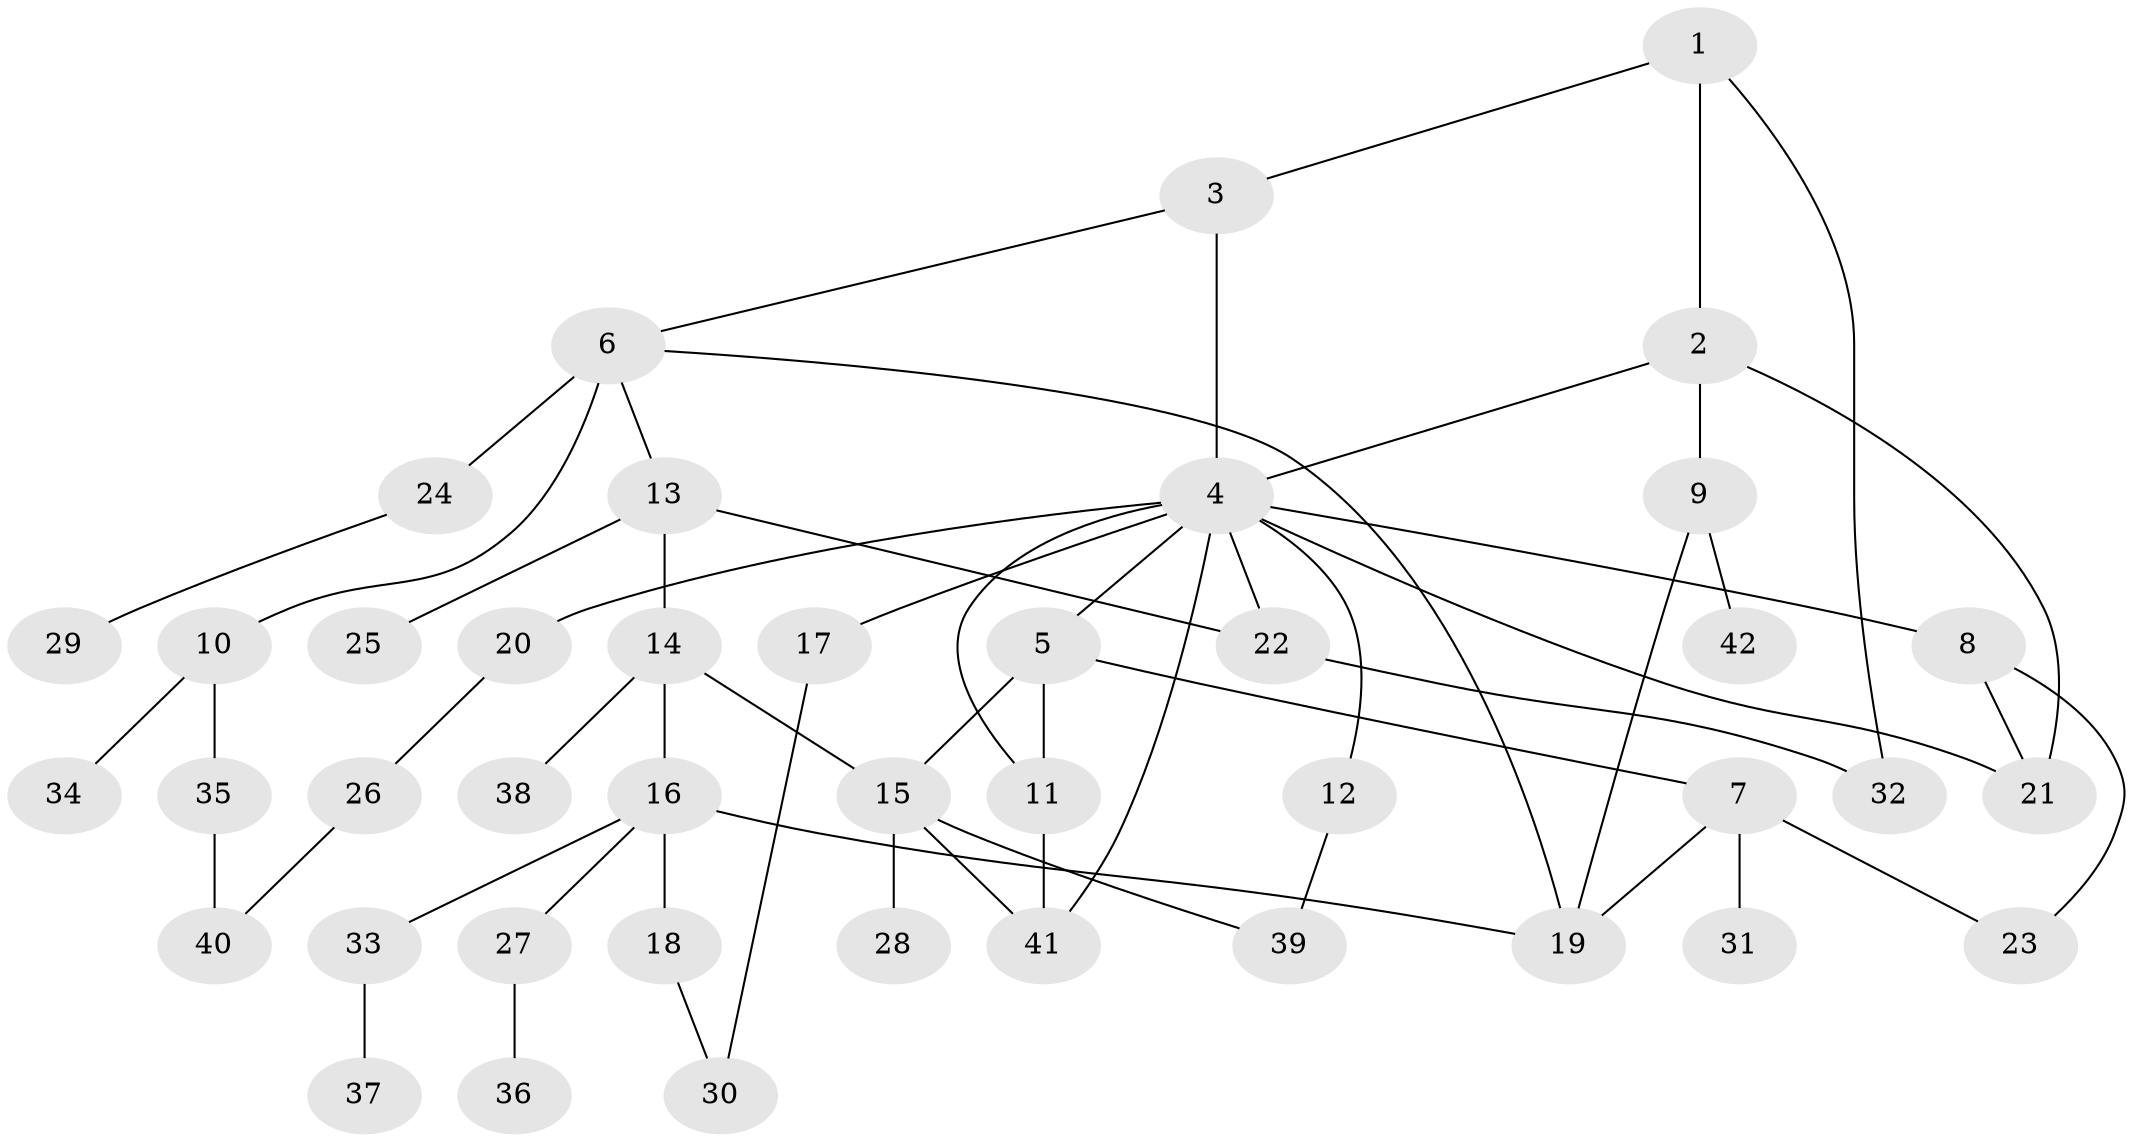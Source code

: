 // original degree distribution, {4: 0.15853658536585366, 8: 0.012195121951219513, 5: 0.06097560975609756, 7: 0.012195121951219513, 3: 0.08536585365853659, 1: 0.35365853658536583, 2: 0.3170731707317073}
// Generated by graph-tools (version 1.1) at 2025/34/03/09/25 02:34:26]
// undirected, 42 vertices, 57 edges
graph export_dot {
graph [start="1"]
  node [color=gray90,style=filled];
  1;
  2;
  3;
  4;
  5;
  6;
  7;
  8;
  9;
  10;
  11;
  12;
  13;
  14;
  15;
  16;
  17;
  18;
  19;
  20;
  21;
  22;
  23;
  24;
  25;
  26;
  27;
  28;
  29;
  30;
  31;
  32;
  33;
  34;
  35;
  36;
  37;
  38;
  39;
  40;
  41;
  42;
  1 -- 2 [weight=1.0];
  1 -- 3 [weight=1.0];
  1 -- 32 [weight=1.0];
  2 -- 4 [weight=1.0];
  2 -- 9 [weight=1.0];
  2 -- 21 [weight=1.0];
  3 -- 4 [weight=1.0];
  3 -- 6 [weight=1.0];
  4 -- 5 [weight=1.0];
  4 -- 8 [weight=1.0];
  4 -- 11 [weight=1.0];
  4 -- 12 [weight=1.0];
  4 -- 17 [weight=1.0];
  4 -- 20 [weight=1.0];
  4 -- 21 [weight=1.0];
  4 -- 22 [weight=1.0];
  4 -- 41 [weight=1.0];
  5 -- 7 [weight=1.0];
  5 -- 11 [weight=1.0];
  5 -- 15 [weight=1.0];
  6 -- 10 [weight=1.0];
  6 -- 13 [weight=1.0];
  6 -- 19 [weight=1.0];
  6 -- 24 [weight=2.0];
  7 -- 19 [weight=1.0];
  7 -- 23 [weight=1.0];
  7 -- 31 [weight=1.0];
  8 -- 21 [weight=1.0];
  8 -- 23 [weight=1.0];
  9 -- 19 [weight=1.0];
  9 -- 42 [weight=1.0];
  10 -- 34 [weight=1.0];
  10 -- 35 [weight=1.0];
  11 -- 41 [weight=1.0];
  12 -- 39 [weight=1.0];
  13 -- 14 [weight=1.0];
  13 -- 22 [weight=1.0];
  13 -- 25 [weight=1.0];
  14 -- 15 [weight=1.0];
  14 -- 16 [weight=1.0];
  14 -- 38 [weight=1.0];
  15 -- 28 [weight=1.0];
  15 -- 39 [weight=1.0];
  15 -- 41 [weight=1.0];
  16 -- 18 [weight=1.0];
  16 -- 19 [weight=1.0];
  16 -- 27 [weight=1.0];
  16 -- 33 [weight=1.0];
  17 -- 30 [weight=1.0];
  18 -- 30 [weight=1.0];
  20 -- 26 [weight=2.0];
  22 -- 32 [weight=1.0];
  24 -- 29 [weight=1.0];
  26 -- 40 [weight=1.0];
  27 -- 36 [weight=1.0];
  33 -- 37 [weight=1.0];
  35 -- 40 [weight=2.0];
}
